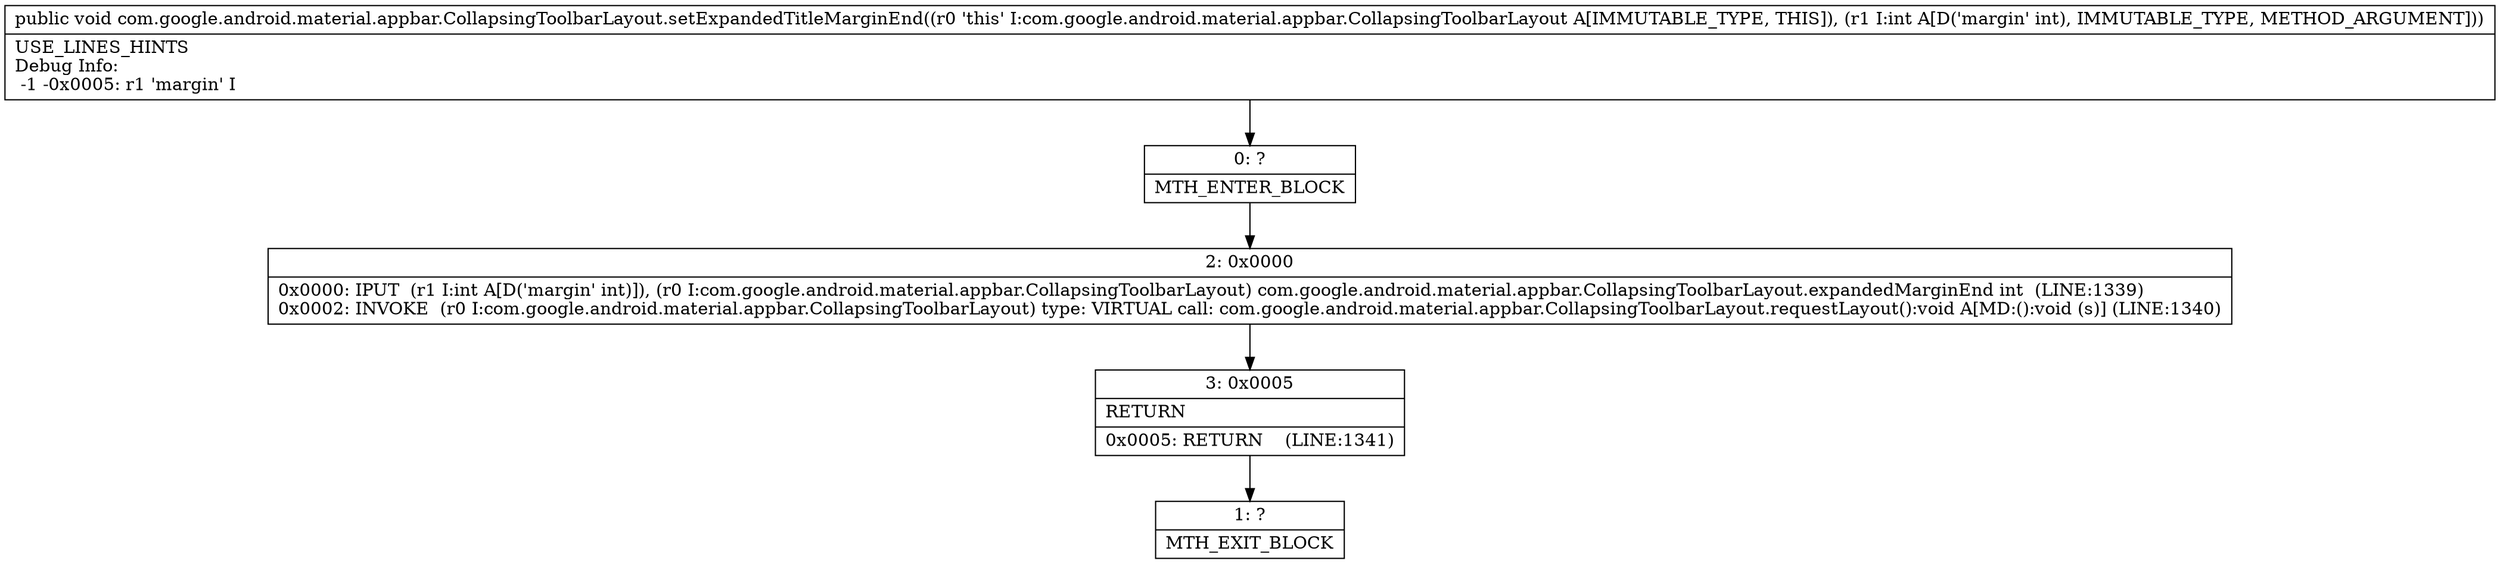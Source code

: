digraph "CFG forcom.google.android.material.appbar.CollapsingToolbarLayout.setExpandedTitleMarginEnd(I)V" {
Node_0 [shape=record,label="{0\:\ ?|MTH_ENTER_BLOCK\l}"];
Node_2 [shape=record,label="{2\:\ 0x0000|0x0000: IPUT  (r1 I:int A[D('margin' int)]), (r0 I:com.google.android.material.appbar.CollapsingToolbarLayout) com.google.android.material.appbar.CollapsingToolbarLayout.expandedMarginEnd int  (LINE:1339)\l0x0002: INVOKE  (r0 I:com.google.android.material.appbar.CollapsingToolbarLayout) type: VIRTUAL call: com.google.android.material.appbar.CollapsingToolbarLayout.requestLayout():void A[MD:():void (s)] (LINE:1340)\l}"];
Node_3 [shape=record,label="{3\:\ 0x0005|RETURN\l|0x0005: RETURN    (LINE:1341)\l}"];
Node_1 [shape=record,label="{1\:\ ?|MTH_EXIT_BLOCK\l}"];
MethodNode[shape=record,label="{public void com.google.android.material.appbar.CollapsingToolbarLayout.setExpandedTitleMarginEnd((r0 'this' I:com.google.android.material.appbar.CollapsingToolbarLayout A[IMMUTABLE_TYPE, THIS]), (r1 I:int A[D('margin' int), IMMUTABLE_TYPE, METHOD_ARGUMENT]))  | USE_LINES_HINTS\lDebug Info:\l  \-1 \-0x0005: r1 'margin' I\l}"];
MethodNode -> Node_0;Node_0 -> Node_2;
Node_2 -> Node_3;
Node_3 -> Node_1;
}

